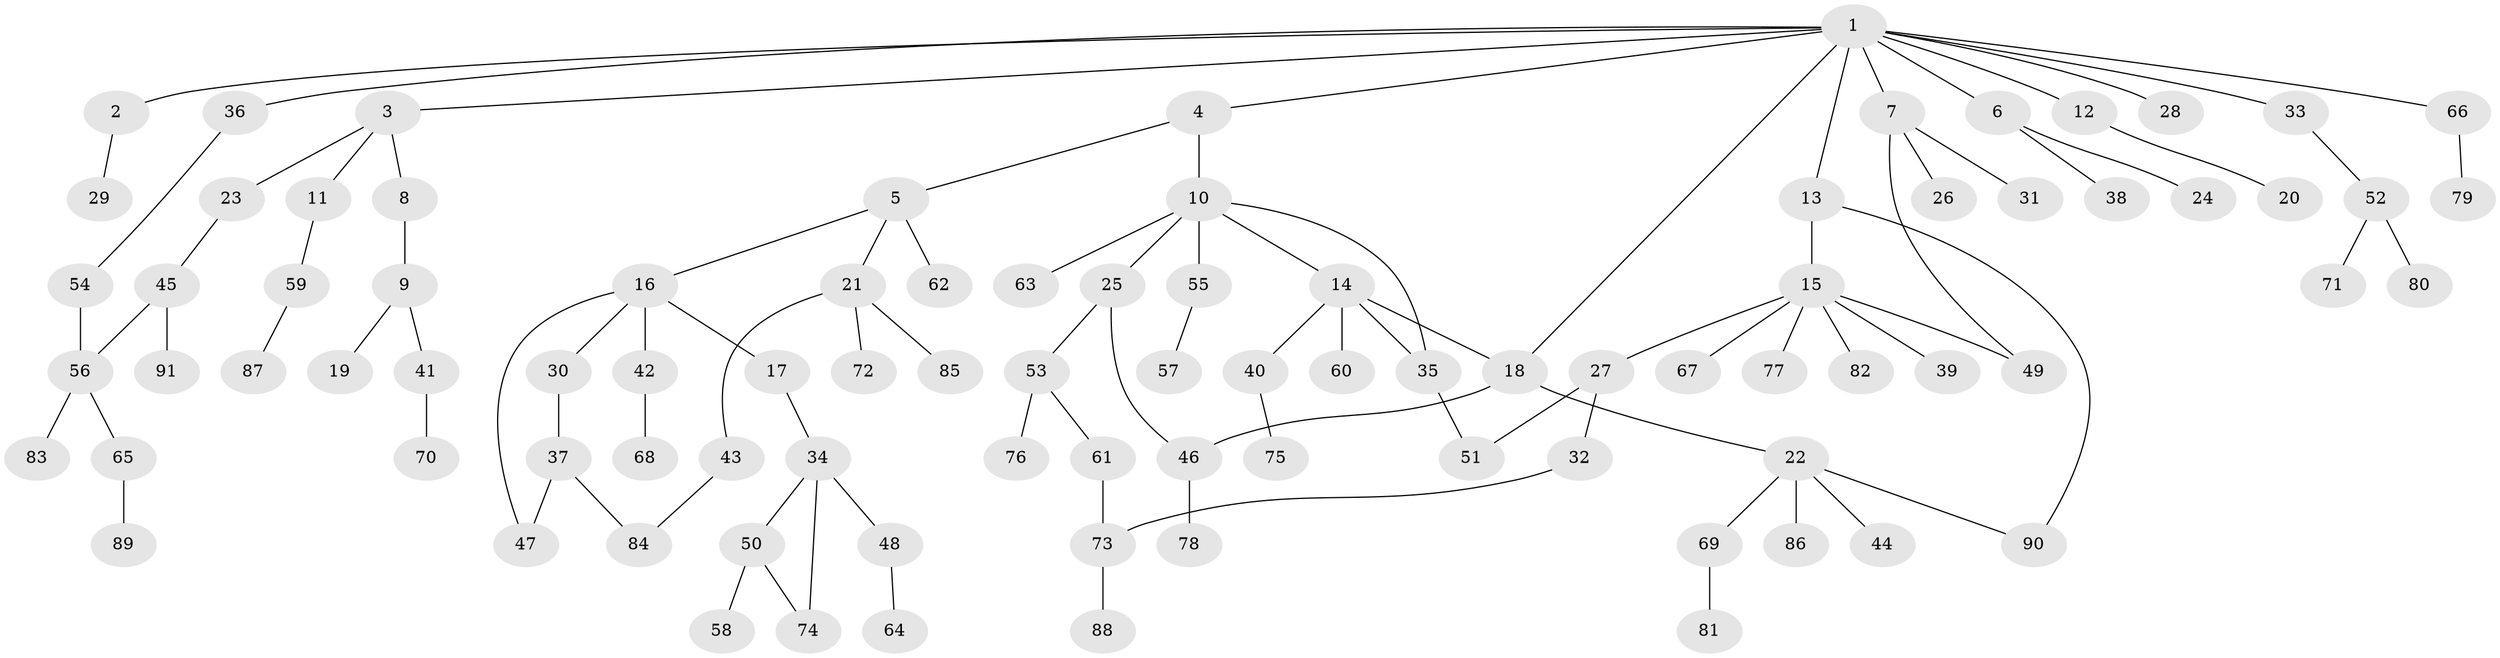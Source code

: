 // coarse degree distribution, {10: 0.034482758620689655, 3: 0.13793103448275862, 7: 0.034482758620689655, 1: 0.3448275862068966, 2: 0.3448275862068966, 6: 0.034482758620689655, 4: 0.034482758620689655, 5: 0.034482758620689655}
// Generated by graph-tools (version 1.1) at 2025/49/03/04/25 22:49:02]
// undirected, 91 vertices, 101 edges
graph export_dot {
  node [color=gray90,style=filled];
  1;
  2;
  3;
  4;
  5;
  6;
  7;
  8;
  9;
  10;
  11;
  12;
  13;
  14;
  15;
  16;
  17;
  18;
  19;
  20;
  21;
  22;
  23;
  24;
  25;
  26;
  27;
  28;
  29;
  30;
  31;
  32;
  33;
  34;
  35;
  36;
  37;
  38;
  39;
  40;
  41;
  42;
  43;
  44;
  45;
  46;
  47;
  48;
  49;
  50;
  51;
  52;
  53;
  54;
  55;
  56;
  57;
  58;
  59;
  60;
  61;
  62;
  63;
  64;
  65;
  66;
  67;
  68;
  69;
  70;
  71;
  72;
  73;
  74;
  75;
  76;
  77;
  78;
  79;
  80;
  81;
  82;
  83;
  84;
  85;
  86;
  87;
  88;
  89;
  90;
  91;
  1 -- 2;
  1 -- 3;
  1 -- 4;
  1 -- 6;
  1 -- 7;
  1 -- 12;
  1 -- 13;
  1 -- 18;
  1 -- 28;
  1 -- 33;
  1 -- 36;
  1 -- 66;
  2 -- 29;
  3 -- 8;
  3 -- 11;
  3 -- 23;
  4 -- 5;
  4 -- 10;
  5 -- 16;
  5 -- 21;
  5 -- 62;
  6 -- 24;
  6 -- 38;
  7 -- 26;
  7 -- 31;
  7 -- 49;
  8 -- 9;
  9 -- 19;
  9 -- 41;
  10 -- 14;
  10 -- 25;
  10 -- 55;
  10 -- 63;
  10 -- 35;
  11 -- 59;
  12 -- 20;
  13 -- 15;
  13 -- 90;
  14 -- 35;
  14 -- 40;
  14 -- 60;
  14 -- 18;
  15 -- 27;
  15 -- 39;
  15 -- 67;
  15 -- 77;
  15 -- 82;
  15 -- 49;
  16 -- 17;
  16 -- 30;
  16 -- 42;
  16 -- 47;
  17 -- 34;
  18 -- 22;
  18 -- 46;
  21 -- 43;
  21 -- 72;
  21 -- 85;
  22 -- 44;
  22 -- 69;
  22 -- 86;
  22 -- 90;
  23 -- 45;
  25 -- 46;
  25 -- 53;
  27 -- 32;
  27 -- 51;
  30 -- 37;
  32 -- 73;
  33 -- 52;
  34 -- 48;
  34 -- 50;
  34 -- 74;
  35 -- 51;
  36 -- 54;
  37 -- 84;
  37 -- 47;
  40 -- 75;
  41 -- 70;
  42 -- 68;
  43 -- 84;
  45 -- 91;
  45 -- 56;
  46 -- 78;
  48 -- 64;
  50 -- 58;
  50 -- 74;
  52 -- 71;
  52 -- 80;
  53 -- 61;
  53 -- 76;
  54 -- 56;
  55 -- 57;
  56 -- 65;
  56 -- 83;
  59 -- 87;
  61 -- 73;
  65 -- 89;
  66 -- 79;
  69 -- 81;
  73 -- 88;
}
